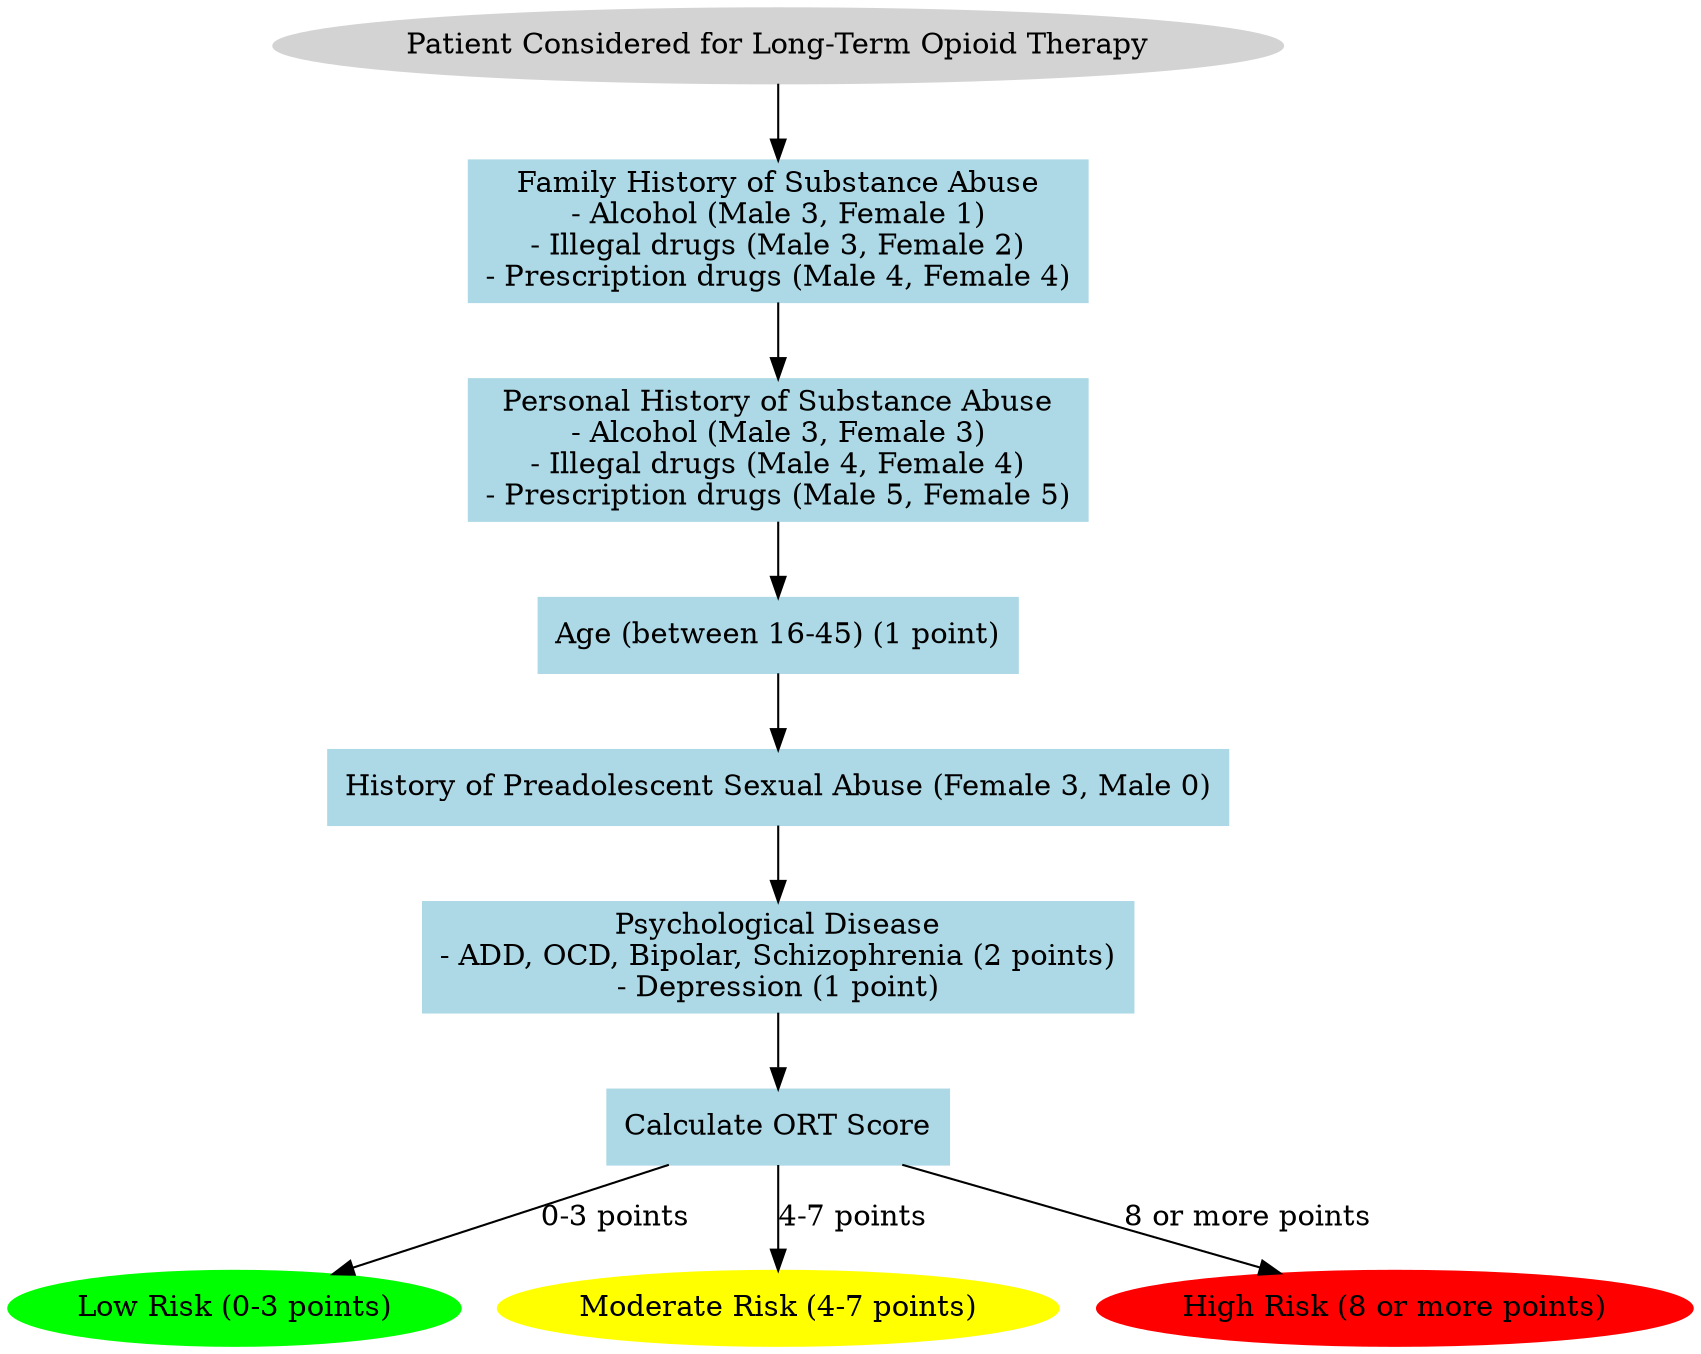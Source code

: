 digraph OpioidRiskTool {
    node [shape=box, style="filled", color="lightblue"];
    edge [color="black"];
    
    start [label="Patient Considered for Long-Term Opioid Therapy", shape=ellipse, color="lightgrey"];
    
    familyHistory [label="Family History of Substance Abuse\n- Alcohol (Male 3, Female 1)\n- Illegal drugs (Male 3, Female 2)\n- Prescription drugs (Male 4, Female 4)"];
    
    personalHistory [label="Personal History of Substance Abuse\n- Alcohol (Male 3, Female 3)\n- Illegal drugs (Male 4, Female 4)\n- Prescription drugs (Male 5, Female 5)"];
    
    age [label="Age (between 16-45) (1 point)"];
    sexualAbuse [label="History of Preadolescent Sexual Abuse (Female 3, Male 0)"];
    
    psychologicalDisease [label="Psychological Disease\n- ADD, OCD, Bipolar, Schizophrenia (2 points)\n- Depression (1 point)"];
    
    calculateScore [label="Calculate ORT Score"];
    
    lowRisk [label="Low Risk (0-3 points)", shape=ellipse, color="green"];
    moderateRisk [label="Moderate Risk (4-7 points)", shape=ellipse, color="yellow"];
    highRisk [label="High Risk (8 or more points)", shape=ellipse, color="red"];
    
    start -> familyHistory;
    familyHistory -> personalHistory;
    personalHistory -> age;
    age -> sexualAbuse;
    sexualAbuse -> psychologicalDisease;
    psychologicalDisease -> calculateScore;
    
    calculateScore -> lowRisk [label="0-3 points"];
    calculateScore -> moderateRisk [label="4-7 points"];
    calculateScore -> highRisk [label="8 or more points"];
}
